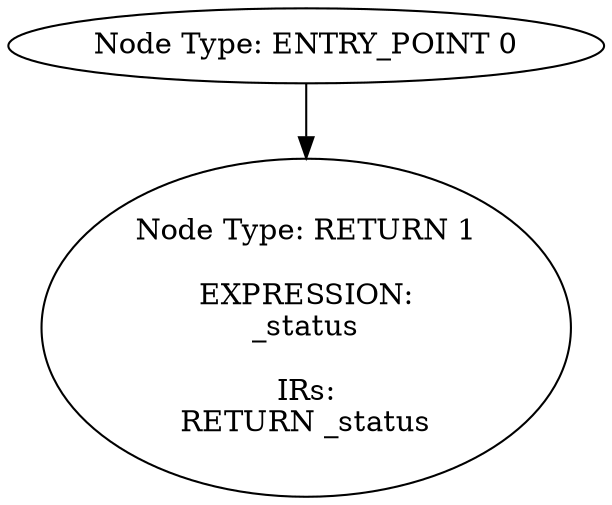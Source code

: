 digraph{
0[label="Node Type: ENTRY_POINT 0
"];
0->1;
1[label="Node Type: RETURN 1

EXPRESSION:
_status

IRs:
RETURN _status"];
}
